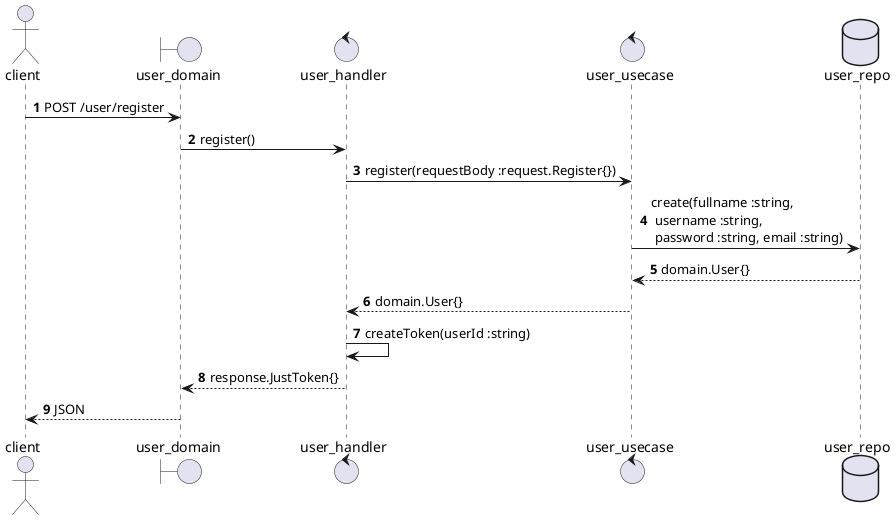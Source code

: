 @startuml
'https://plantuml.com/sequence-diagram

autonumber

actor client
boundary user_domain
control user_handler
control user_usecase
database user_repo

client -> user_domain: POST /user/register
user_domain -> user_handler: register()
user_handler -> user_usecase: register(requestBody :request.Register{})
user_usecase -> user_repo:\
 create(fullname :string, \n\
 username :string, \n\
 password :string, email :string)
user_repo --> user_usecase: domain.User{}
user_usecase --> user_handler: domain.User{}
user_handler -> user_handler: createToken(userId :string)
user_handler --> user_domain: response.JustToken{}
user_domain --> client: JSON

@enduml